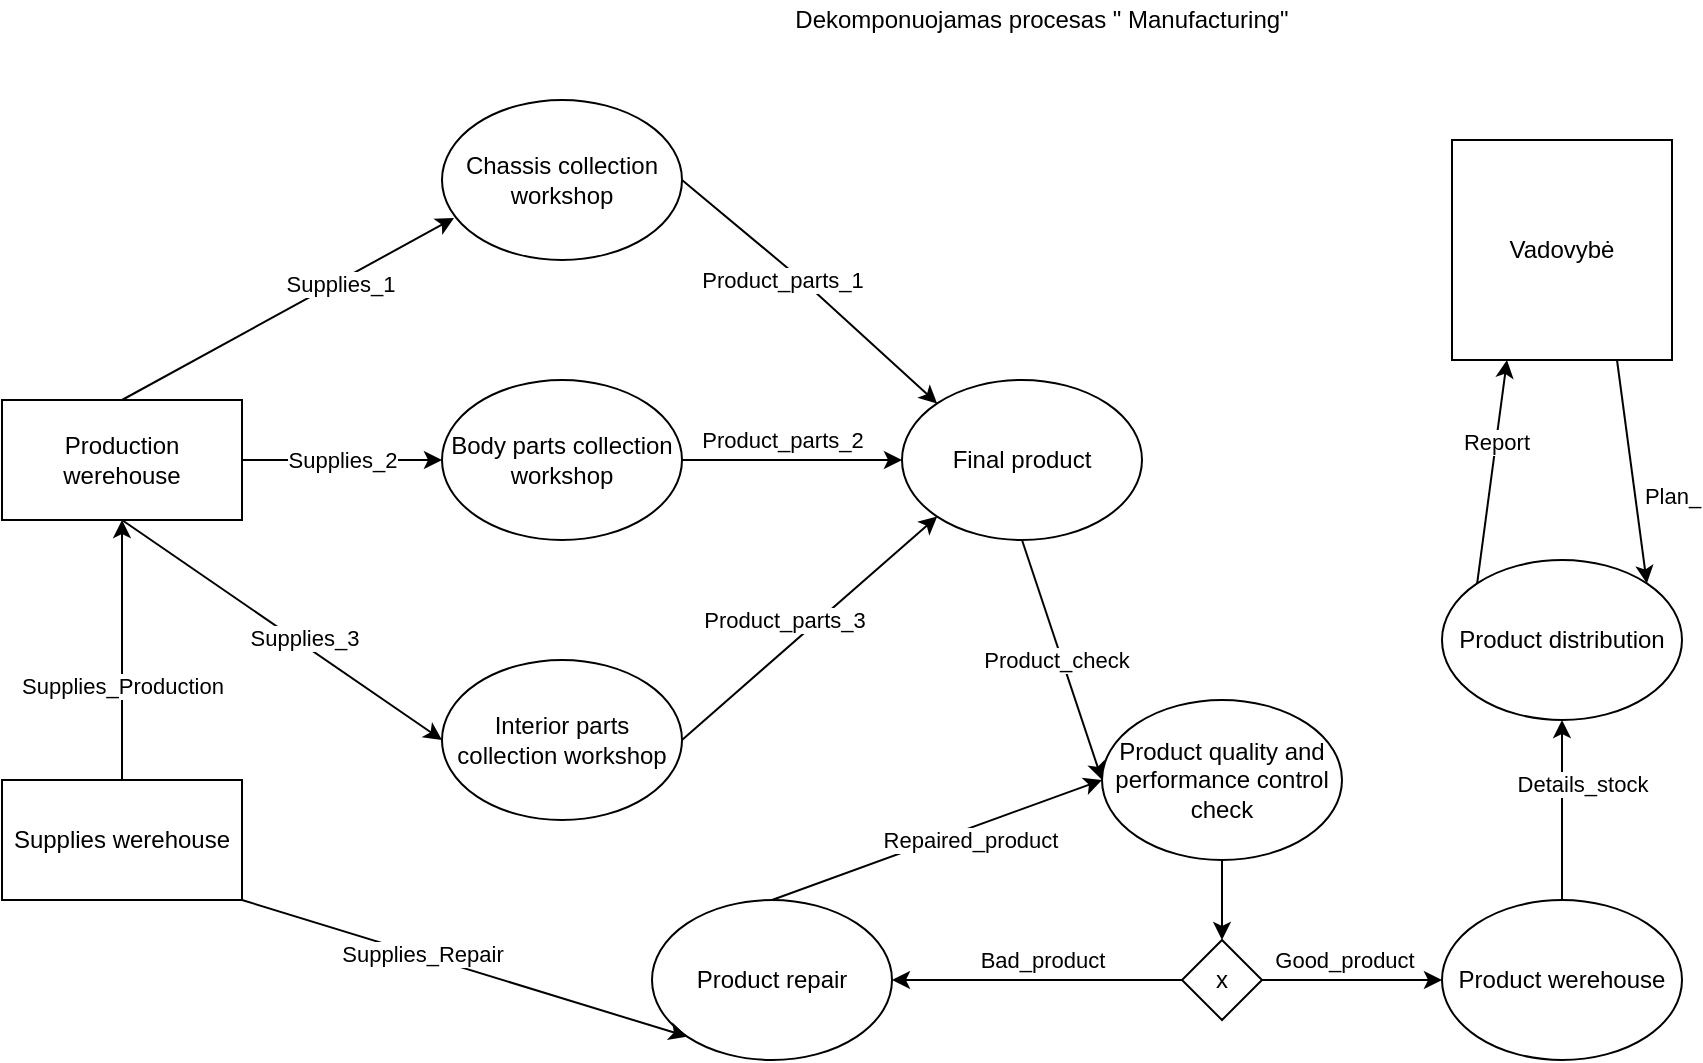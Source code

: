 <mxfile version="13.6.10" type="github">
  <diagram id="H3ixN3oLYyR-_zxuuHG0" name="Page-1">
    <mxGraphModel dx="1344" dy="831" grid="1" gridSize="10" guides="1" tooltips="1" connect="1" arrows="1" fold="1" page="1" pageScale="1" pageWidth="850" pageHeight="1100" math="0" shadow="0">
      <root>
        <mxCell id="0" />
        <mxCell id="1" parent="0" />
        <mxCell id="1s43ycaaGnTUGPJuPQ-5-2" value="Production werehouse" style="rounded=0;whiteSpace=wrap;html=1;" vertex="1" parent="1">
          <mxGeometry x="40" y="230" width="120" height="60" as="geometry" />
        </mxCell>
        <mxCell id="1s43ycaaGnTUGPJuPQ-5-3" value="Dekomponuojamas procesas &quot; Manufacturing&quot;" style="text;html=1;strokeColor=none;fillColor=none;align=center;verticalAlign=middle;whiteSpace=wrap;rounded=0;" vertex="1" parent="1">
          <mxGeometry x="415" y="30" width="290" height="20" as="geometry" />
        </mxCell>
        <mxCell id="1s43ycaaGnTUGPJuPQ-5-4" value="Supplies werehouse" style="rounded=0;whiteSpace=wrap;html=1;" vertex="1" parent="1">
          <mxGeometry x="40" y="420" width="120" height="60" as="geometry" />
        </mxCell>
        <mxCell id="1s43ycaaGnTUGPJuPQ-5-5" value="Product quality and performance control check" style="ellipse;whiteSpace=wrap;html=1;" vertex="1" parent="1">
          <mxGeometry x="590" y="380" width="120" height="80" as="geometry" />
        </mxCell>
        <mxCell id="1s43ycaaGnTUGPJuPQ-5-6" value="Vadovybė" style="whiteSpace=wrap;html=1;aspect=fixed;" vertex="1" parent="1">
          <mxGeometry x="765" y="100" width="110" height="110" as="geometry" />
        </mxCell>
        <mxCell id="1s43ycaaGnTUGPJuPQ-5-7" value="Product werehouse" style="ellipse;whiteSpace=wrap;html=1;" vertex="1" parent="1">
          <mxGeometry x="760" y="480" width="120" height="80" as="geometry" />
        </mxCell>
        <mxCell id="1s43ycaaGnTUGPJuPQ-5-8" value="Chassis collection workshop" style="ellipse;whiteSpace=wrap;html=1;" vertex="1" parent="1">
          <mxGeometry x="260" y="80" width="120" height="80" as="geometry" />
        </mxCell>
        <mxCell id="1s43ycaaGnTUGPJuPQ-5-9" value="Body parts collection workshop" style="ellipse;whiteSpace=wrap;html=1;" vertex="1" parent="1">
          <mxGeometry x="260" y="220" width="120" height="80" as="geometry" />
        </mxCell>
        <mxCell id="1s43ycaaGnTUGPJuPQ-5-10" value="Interior parts collection workshop" style="ellipse;whiteSpace=wrap;html=1;" vertex="1" parent="1">
          <mxGeometry x="260" y="360" width="120" height="80" as="geometry" />
        </mxCell>
        <mxCell id="1s43ycaaGnTUGPJuPQ-5-11" value="" style="endArrow=classic;html=1;entryX=0.05;entryY=0.738;entryDx=0;entryDy=0;entryPerimeter=0;exitX=0.5;exitY=0;exitDx=0;exitDy=0;" edge="1" parent="1" source="1s43ycaaGnTUGPJuPQ-5-2" target="1s43ycaaGnTUGPJuPQ-5-8">
          <mxGeometry width="50" height="50" relative="1" as="geometry">
            <mxPoint x="130" y="210" as="sourcePoint" />
            <mxPoint x="180" y="160" as="targetPoint" />
          </mxGeometry>
        </mxCell>
        <mxCell id="1s43ycaaGnTUGPJuPQ-5-26" value="Supplies_1" style="edgeLabel;html=1;align=center;verticalAlign=middle;resizable=0;points=[];" vertex="1" connectable="0" parent="1s43ycaaGnTUGPJuPQ-5-11">
          <mxGeometry x="0.297" y="-1" relative="1" as="geometry">
            <mxPoint as="offset" />
          </mxGeometry>
        </mxCell>
        <mxCell id="1s43ycaaGnTUGPJuPQ-5-12" value="" style="endArrow=classic;html=1;entryX=0;entryY=0.5;entryDx=0;entryDy=0;exitX=1;exitY=0.5;exitDx=0;exitDy=0;" edge="1" parent="1" source="1s43ycaaGnTUGPJuPQ-5-2" target="1s43ycaaGnTUGPJuPQ-5-9">
          <mxGeometry width="50" height="50" relative="1" as="geometry">
            <mxPoint x="220" y="250" as="sourcePoint" />
            <mxPoint x="270" y="200" as="targetPoint" />
          </mxGeometry>
        </mxCell>
        <mxCell id="1s43ycaaGnTUGPJuPQ-5-25" value="Supplies_2" style="edgeLabel;html=1;align=center;verticalAlign=middle;resizable=0;points=[];" vertex="1" connectable="0" parent="1s43ycaaGnTUGPJuPQ-5-12">
          <mxGeometry x="0.197" y="2" relative="1" as="geometry">
            <mxPoint x="-10" y="2" as="offset" />
          </mxGeometry>
        </mxCell>
        <mxCell id="1s43ycaaGnTUGPJuPQ-5-13" value="" style="endArrow=classic;html=1;entryX=0;entryY=0.5;entryDx=0;entryDy=0;exitX=0.5;exitY=1;exitDx=0;exitDy=0;" edge="1" parent="1" source="1s43ycaaGnTUGPJuPQ-5-2" target="1s43ycaaGnTUGPJuPQ-5-10">
          <mxGeometry width="50" height="50" relative="1" as="geometry">
            <mxPoint x="140" y="330" as="sourcePoint" />
            <mxPoint x="190" y="280" as="targetPoint" />
          </mxGeometry>
        </mxCell>
        <mxCell id="1s43ycaaGnTUGPJuPQ-5-24" value="&lt;div&gt;Supplies_3&lt;/div&gt;" style="edgeLabel;html=1;align=center;verticalAlign=middle;resizable=0;points=[];" vertex="1" connectable="0" parent="1s43ycaaGnTUGPJuPQ-5-13">
          <mxGeometry x="0.113" y="3" relative="1" as="geometry">
            <mxPoint as="offset" />
          </mxGeometry>
        </mxCell>
        <mxCell id="1s43ycaaGnTUGPJuPQ-5-16" value="" style="endArrow=classic;html=1;entryX=0.5;entryY=1;entryDx=0;entryDy=0;exitX=0.5;exitY=0;exitDx=0;exitDy=0;" edge="1" parent="1" source="1s43ycaaGnTUGPJuPQ-5-7" target="1s43ycaaGnTUGPJuPQ-5-18">
          <mxGeometry width="50" height="50" relative="1" as="geometry">
            <mxPoint x="870" y="290" as="sourcePoint" />
            <mxPoint x="920" y="240" as="targetPoint" />
          </mxGeometry>
        </mxCell>
        <mxCell id="1s43ycaaGnTUGPJuPQ-5-49" value="Details_stock" style="edgeLabel;html=1;align=center;verticalAlign=middle;resizable=0;points=[];" vertex="1" connectable="0" parent="1s43ycaaGnTUGPJuPQ-5-16">
          <mxGeometry x="0.284" y="-2" relative="1" as="geometry">
            <mxPoint x="7.6" as="offset" />
          </mxGeometry>
        </mxCell>
        <mxCell id="1s43ycaaGnTUGPJuPQ-5-18" value="Product distribution" style="ellipse;whiteSpace=wrap;html=1;" vertex="1" parent="1">
          <mxGeometry x="760" y="310" width="120" height="80" as="geometry" />
        </mxCell>
        <mxCell id="1s43ycaaGnTUGPJuPQ-5-19" value="" style="endArrow=classic;html=1;entryX=0.25;entryY=1;entryDx=0;entryDy=0;exitX=0;exitY=0;exitDx=0;exitDy=0;" edge="1" parent="1" source="1s43ycaaGnTUGPJuPQ-5-18" target="1s43ycaaGnTUGPJuPQ-5-6">
          <mxGeometry width="50" height="50" relative="1" as="geometry">
            <mxPoint x="780" y="230" as="sourcePoint" />
            <mxPoint x="830" y="180" as="targetPoint" />
          </mxGeometry>
        </mxCell>
        <mxCell id="1s43ycaaGnTUGPJuPQ-5-41" value="Report" style="edgeLabel;html=1;align=center;verticalAlign=middle;resizable=0;points=[];" vertex="1" connectable="0" parent="1s43ycaaGnTUGPJuPQ-5-19">
          <mxGeometry x="0.269" relative="1" as="geometry">
            <mxPoint as="offset" />
          </mxGeometry>
        </mxCell>
        <mxCell id="1s43ycaaGnTUGPJuPQ-5-20" value="" style="endArrow=classic;html=1;entryX=1;entryY=0;entryDx=0;entryDy=0;exitX=0.75;exitY=1;exitDx=0;exitDy=0;" edge="1" parent="1" source="1s43ycaaGnTUGPJuPQ-5-6" target="1s43ycaaGnTUGPJuPQ-5-18">
          <mxGeometry width="50" height="50" relative="1" as="geometry">
            <mxPoint x="820" y="280" as="sourcePoint" />
            <mxPoint x="870" y="230" as="targetPoint" />
          </mxGeometry>
        </mxCell>
        <mxCell id="1s43ycaaGnTUGPJuPQ-5-21" value="&lt;div&gt;Plan_&lt;/div&gt;" style="edgeLabel;html=1;align=center;verticalAlign=middle;resizable=0;points=[];" vertex="1" connectable="0" parent="1s43ycaaGnTUGPJuPQ-5-20">
          <mxGeometry x="-0.48" y="3" relative="1" as="geometry">
            <mxPoint x="20.71" y="39.37" as="offset" />
          </mxGeometry>
        </mxCell>
        <mxCell id="1s43ycaaGnTUGPJuPQ-5-22" value="" style="endArrow=classic;html=1;entryX=0.5;entryY=1;entryDx=0;entryDy=0;exitX=0.5;exitY=0;exitDx=0;exitDy=0;" edge="1" parent="1" source="1s43ycaaGnTUGPJuPQ-5-4" target="1s43ycaaGnTUGPJuPQ-5-2">
          <mxGeometry width="50" height="50" relative="1" as="geometry">
            <mxPoint x="85" y="410" as="sourcePoint" />
            <mxPoint x="135" y="360" as="targetPoint" />
          </mxGeometry>
        </mxCell>
        <mxCell id="1s43ycaaGnTUGPJuPQ-5-23" value="Supplies_Production" style="edgeLabel;html=1;align=center;verticalAlign=middle;resizable=0;points=[];" vertex="1" connectable="0" parent="1s43ycaaGnTUGPJuPQ-5-22">
          <mxGeometry x="0.24" y="2" relative="1" as="geometry">
            <mxPoint x="2" y="33" as="offset" />
          </mxGeometry>
        </mxCell>
        <mxCell id="1s43ycaaGnTUGPJuPQ-5-27" value="Final product" style="ellipse;whiteSpace=wrap;html=1;" vertex="1" parent="1">
          <mxGeometry x="490" y="220" width="120" height="80" as="geometry" />
        </mxCell>
        <mxCell id="1s43ycaaGnTUGPJuPQ-5-28" value="" style="endArrow=classic;html=1;exitX=1;exitY=0.5;exitDx=0;exitDy=0;entryX=0;entryY=0;entryDx=0;entryDy=0;" edge="1" parent="1" source="1s43ycaaGnTUGPJuPQ-5-8" target="1s43ycaaGnTUGPJuPQ-5-27">
          <mxGeometry width="50" height="50" relative="1" as="geometry">
            <mxPoint x="360" y="160" as="sourcePoint" />
            <mxPoint x="410" y="110" as="targetPoint" />
            <Array as="points">
              <mxPoint x="440" y="170" />
            </Array>
          </mxGeometry>
        </mxCell>
        <mxCell id="1s43ycaaGnTUGPJuPQ-5-38" value="Product_parts_1" style="edgeLabel;html=1;align=center;verticalAlign=middle;resizable=0;points=[];" vertex="1" connectable="0" parent="1s43ycaaGnTUGPJuPQ-5-28">
          <mxGeometry x="0.105" y="1" relative="1" as="geometry">
            <mxPoint x="-22.41" y="-9.98" as="offset" />
          </mxGeometry>
        </mxCell>
        <mxCell id="1s43ycaaGnTUGPJuPQ-5-29" value="" style="endArrow=classic;html=1;exitX=1;exitY=0.5;exitDx=0;exitDy=0;entryX=0;entryY=0.5;entryDx=0;entryDy=0;" edge="1" parent="1" source="1s43ycaaGnTUGPJuPQ-5-9" target="1s43ycaaGnTUGPJuPQ-5-27">
          <mxGeometry width="50" height="50" relative="1" as="geometry">
            <mxPoint x="415" y="275" as="sourcePoint" />
            <mxPoint x="465" y="225" as="targetPoint" />
          </mxGeometry>
        </mxCell>
        <mxCell id="1s43ycaaGnTUGPJuPQ-5-39" value="Product_parts_2" style="edgeLabel;html=1;align=center;verticalAlign=middle;resizable=0;points=[];" vertex="1" connectable="0" parent="1s43ycaaGnTUGPJuPQ-5-29">
          <mxGeometry x="-0.182" y="4" relative="1" as="geometry">
            <mxPoint x="5" y="-6" as="offset" />
          </mxGeometry>
        </mxCell>
        <mxCell id="1s43ycaaGnTUGPJuPQ-5-31" value="" style="endArrow=classic;html=1;exitX=1;exitY=0.5;exitDx=0;exitDy=0;entryX=0;entryY=1;entryDx=0;entryDy=0;" edge="1" parent="1" source="1s43ycaaGnTUGPJuPQ-5-10" target="1s43ycaaGnTUGPJuPQ-5-27">
          <mxGeometry width="50" height="50" relative="1" as="geometry">
            <mxPoint x="440" y="370" as="sourcePoint" />
            <mxPoint x="490" y="320" as="targetPoint" />
          </mxGeometry>
        </mxCell>
        <mxCell id="1s43ycaaGnTUGPJuPQ-5-40" value="Product_parts_3" style="edgeLabel;html=1;align=center;verticalAlign=middle;resizable=0;points=[];" vertex="1" connectable="0" parent="1s43ycaaGnTUGPJuPQ-5-31">
          <mxGeometry x="0.279" y="-1" relative="1" as="geometry">
            <mxPoint x="-31.91" y="10.4" as="offset" />
          </mxGeometry>
        </mxCell>
        <mxCell id="1s43ycaaGnTUGPJuPQ-5-32" value="" style="endArrow=classic;html=1;entryX=0;entryY=0.5;entryDx=0;entryDy=0;exitX=0.5;exitY=1;exitDx=0;exitDy=0;" edge="1" parent="1" source="1s43ycaaGnTUGPJuPQ-5-27" target="1s43ycaaGnTUGPJuPQ-5-5">
          <mxGeometry width="50" height="50" relative="1" as="geometry">
            <mxPoint x="560" y="370" as="sourcePoint" />
            <mxPoint x="610" y="320" as="targetPoint" />
          </mxGeometry>
        </mxCell>
        <mxCell id="1s43ycaaGnTUGPJuPQ-5-33" value="Product_check" style="edgeLabel;html=1;align=center;verticalAlign=middle;resizable=0;points=[];" vertex="1" connectable="0" parent="1s43ycaaGnTUGPJuPQ-5-32">
          <mxGeometry x="-0.21" y="1" relative="1" as="geometry">
            <mxPoint y="12.88" as="offset" />
          </mxGeometry>
        </mxCell>
        <mxCell id="1s43ycaaGnTUGPJuPQ-5-42" value="Product repair" style="ellipse;whiteSpace=wrap;html=1;" vertex="1" parent="1">
          <mxGeometry x="365" y="480" width="120" height="80" as="geometry" />
        </mxCell>
        <mxCell id="1s43ycaaGnTUGPJuPQ-5-43" value="" style="endArrow=classic;html=1;exitX=0.5;exitY=0;exitDx=0;exitDy=0;entryX=0;entryY=0.5;entryDx=0;entryDy=0;" edge="1" parent="1" source="1s43ycaaGnTUGPJuPQ-5-42" target="1s43ycaaGnTUGPJuPQ-5-5">
          <mxGeometry width="50" height="50" relative="1" as="geometry">
            <mxPoint x="380" y="490" as="sourcePoint" />
            <mxPoint x="430" y="440" as="targetPoint" />
          </mxGeometry>
        </mxCell>
        <mxCell id="1s43ycaaGnTUGPJuPQ-5-44" value="Repaired_product" style="edgeLabel;html=1;align=center;verticalAlign=middle;resizable=0;points=[];" vertex="1" connectable="0" parent="1s43ycaaGnTUGPJuPQ-5-43">
          <mxGeometry x="-0.287" y="1" relative="1" as="geometry">
            <mxPoint x="40.77" y="-7.56" as="offset" />
          </mxGeometry>
        </mxCell>
        <mxCell id="1s43ycaaGnTUGPJuPQ-5-46" value="" style="endArrow=classic;html=1;exitX=1;exitY=1;exitDx=0;exitDy=0;entryX=0;entryY=1;entryDx=0;entryDy=0;" edge="1" parent="1" source="1s43ycaaGnTUGPJuPQ-5-4" target="1s43ycaaGnTUGPJuPQ-5-42">
          <mxGeometry width="50" height="50" relative="1" as="geometry">
            <mxPoint x="180" y="480" as="sourcePoint" />
            <mxPoint x="230" y="430" as="targetPoint" />
          </mxGeometry>
        </mxCell>
        <mxCell id="1s43ycaaGnTUGPJuPQ-5-48" value="Supplies_Repair" style="edgeLabel;html=1;align=center;verticalAlign=middle;resizable=0;points=[];" vertex="1" connectable="0" parent="1s43ycaaGnTUGPJuPQ-5-46">
          <mxGeometry x="-0.191" y="1" relative="1" as="geometry">
            <mxPoint as="offset" />
          </mxGeometry>
        </mxCell>
        <mxCell id="1s43ycaaGnTUGPJuPQ-5-50" value="x" style="rhombus;whiteSpace=wrap;html=1;" vertex="1" parent="1">
          <mxGeometry x="630" y="500" width="40" height="40" as="geometry" />
        </mxCell>
        <mxCell id="1s43ycaaGnTUGPJuPQ-5-51" value="" style="endArrow=classic;html=1;entryX=0.5;entryY=0;entryDx=0;entryDy=0;exitX=0.5;exitY=1;exitDx=0;exitDy=0;" edge="1" parent="1" source="1s43ycaaGnTUGPJuPQ-5-5" target="1s43ycaaGnTUGPJuPQ-5-50">
          <mxGeometry width="50" height="50" relative="1" as="geometry">
            <mxPoint x="670" y="500" as="sourcePoint" />
            <mxPoint x="720" y="450" as="targetPoint" />
          </mxGeometry>
        </mxCell>
        <mxCell id="1s43ycaaGnTUGPJuPQ-5-52" value="" style="endArrow=classic;html=1;exitX=0;exitY=0.5;exitDx=0;exitDy=0;entryX=1;entryY=0.5;entryDx=0;entryDy=0;" edge="1" parent="1" source="1s43ycaaGnTUGPJuPQ-5-50" target="1s43ycaaGnTUGPJuPQ-5-42">
          <mxGeometry width="50" height="50" relative="1" as="geometry">
            <mxPoint x="550" y="545" as="sourcePoint" />
            <mxPoint x="485" y="513" as="targetPoint" />
          </mxGeometry>
        </mxCell>
        <mxCell id="1s43ycaaGnTUGPJuPQ-5-53" value="Bad_product" style="edgeLabel;html=1;align=center;verticalAlign=middle;resizable=0;points=[];" vertex="1" connectable="0" parent="1s43ycaaGnTUGPJuPQ-5-52">
          <mxGeometry x="0.2" y="-2" relative="1" as="geometry">
            <mxPoint x="17" y="-8" as="offset" />
          </mxGeometry>
        </mxCell>
        <mxCell id="1s43ycaaGnTUGPJuPQ-5-54" value="" style="endArrow=classic;html=1;exitX=1;exitY=0.5;exitDx=0;exitDy=0;entryX=0;entryY=0.5;entryDx=0;entryDy=0;" edge="1" parent="1" source="1s43ycaaGnTUGPJuPQ-5-50" target="1s43ycaaGnTUGPJuPQ-5-7">
          <mxGeometry width="50" height="50" relative="1" as="geometry">
            <mxPoint x="710" y="530" as="sourcePoint" />
            <mxPoint x="770" y="520" as="targetPoint" />
          </mxGeometry>
        </mxCell>
        <mxCell id="1s43ycaaGnTUGPJuPQ-5-55" value="Good_product" style="edgeLabel;html=1;align=center;verticalAlign=middle;resizable=0;points=[];" vertex="1" connectable="0" parent="1s43ycaaGnTUGPJuPQ-5-54">
          <mxGeometry x="0.233" y="-1" relative="1" as="geometry">
            <mxPoint x="-15" y="-11" as="offset" />
          </mxGeometry>
        </mxCell>
      </root>
    </mxGraphModel>
  </diagram>
</mxfile>
